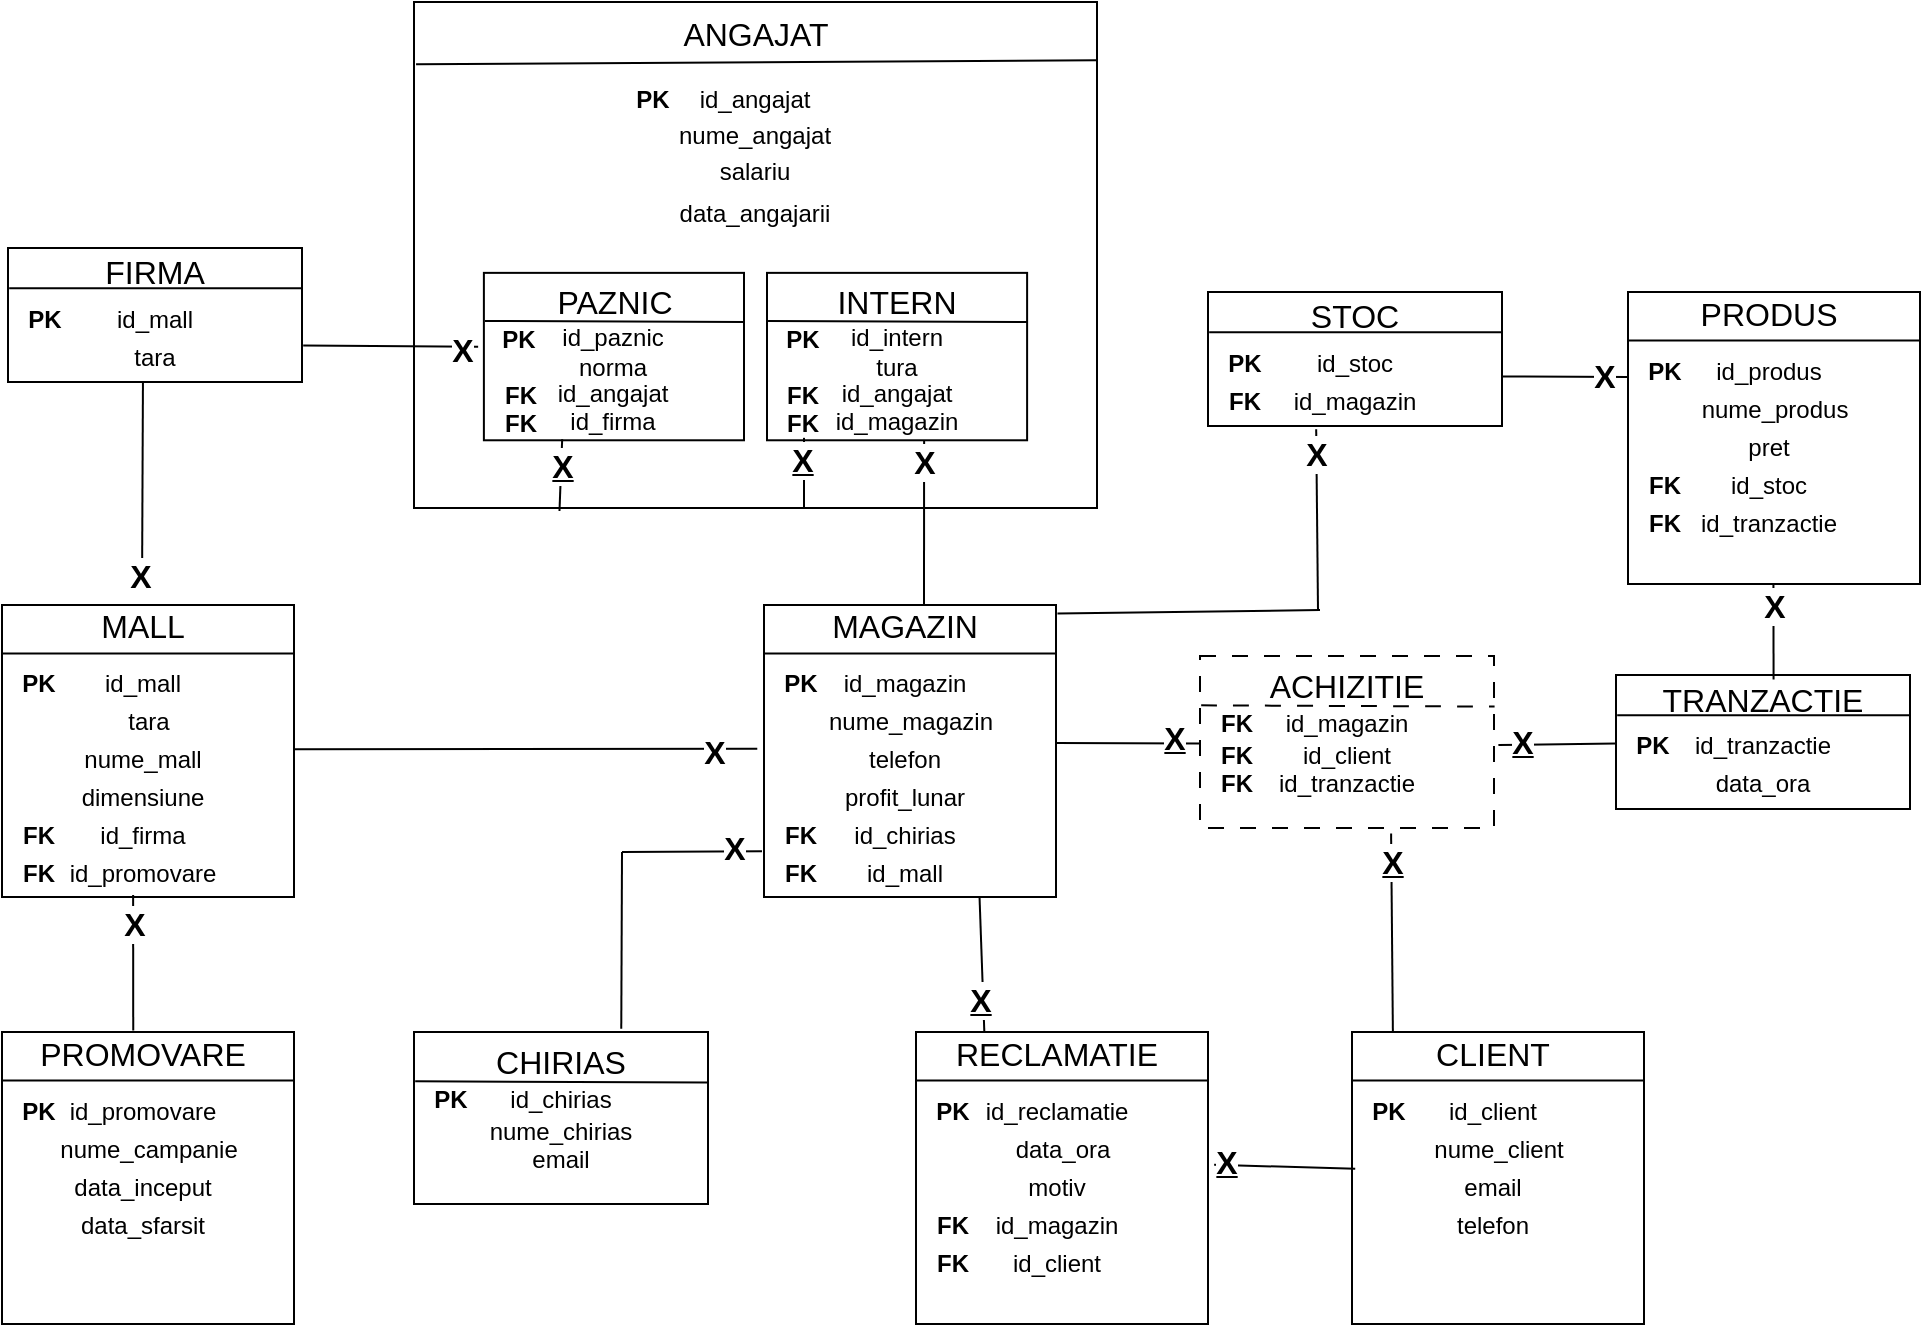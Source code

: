 <mxfile version="21.7.5" type="device">
  <diagram id="C5RBs43oDa-KdzZeNtuy" name="Page-1">
    <mxGraphModel dx="2442" dy="911" grid="0" gridSize="10" guides="1" tooltips="1" connect="0" arrows="0" fold="1" page="1" pageScale="1" pageWidth="827" pageHeight="1169" background="none" math="0" shadow="0">
      <root>
        <mxCell id="WIyWlLk6GJQsqaUBKTNV-0" />
        <mxCell id="WIyWlLk6GJQsqaUBKTNV-1" parent="WIyWlLk6GJQsqaUBKTNV-0" />
        <mxCell id="kCNPVURfCYWpfMIY_Az6-123" value="" style="group" vertex="1" connectable="0" parent="WIyWlLk6GJQsqaUBKTNV-1">
          <mxGeometry x="96" y="325.5" width="146" height="148" as="geometry" />
        </mxCell>
        <mxCell id="kCNPVURfCYWpfMIY_Az6-98" value="" style="whiteSpace=wrap;html=1;aspect=fixed;fontSize=16;container=0;" vertex="1" parent="kCNPVURfCYWpfMIY_Az6-123">
          <mxGeometry width="146" height="146" as="geometry" />
        </mxCell>
        <mxCell id="kCNPVURfCYWpfMIY_Az6-99" value="" style="endArrow=none;html=1;rounded=0;fontSize=12;startSize=8;endSize=8;curved=1;exitX=0.002;exitY=0.166;exitDx=0;exitDy=0;exitPerimeter=0;entryX=0.998;entryY=0.166;entryDx=0;entryDy=0;entryPerimeter=0;" edge="1" parent="kCNPVURfCYWpfMIY_Az6-123" source="kCNPVURfCYWpfMIY_Az6-98" target="kCNPVURfCYWpfMIY_Az6-98">
          <mxGeometry width="50" height="50" relative="1" as="geometry">
            <mxPoint x="74" y="127" as="sourcePoint" />
            <mxPoint x="147" y="24" as="targetPoint" />
          </mxGeometry>
        </mxCell>
        <mxCell id="kCNPVURfCYWpfMIY_Az6-102" value="MAGAZIN" style="text;strokeColor=none;fillColor=none;html=1;align=center;verticalAlign=middle;whiteSpace=wrap;rounded=0;fontSize=16;container=0;" vertex="1" parent="kCNPVURfCYWpfMIY_Az6-123">
          <mxGeometry x="50" y="3" width="41" height="15" as="geometry" />
        </mxCell>
        <mxCell id="kCNPVURfCYWpfMIY_Az6-111" value="&lt;font style=&quot;font-size: 12px;&quot;&gt;id_magazin&lt;/font&gt;" style="text;html=1;strokeColor=none;fillColor=none;align=center;verticalAlign=middle;whiteSpace=wrap;rounded=0;fontSize=16;" vertex="1" parent="kCNPVURfCYWpfMIY_Az6-123">
          <mxGeometry x="46" y="28" width="49" height="19" as="geometry" />
        </mxCell>
        <mxCell id="kCNPVURfCYWpfMIY_Az6-113" value="&lt;span style=&quot;font-size: 12px;&quot;&gt;nume_magazin&lt;/span&gt;" style="text;html=1;strokeColor=none;fillColor=none;align=center;verticalAlign=middle;whiteSpace=wrap;rounded=0;fontSize=16;" vertex="1" parent="kCNPVURfCYWpfMIY_Az6-123">
          <mxGeometry x="48.5" y="47" width="49" height="19" as="geometry" />
        </mxCell>
        <mxCell id="kCNPVURfCYWpfMIY_Az6-114" value="&lt;font style=&quot;font-size: 12px;&quot;&gt;telefon&lt;/font&gt;" style="text;html=1;strokeColor=none;fillColor=none;align=center;verticalAlign=middle;whiteSpace=wrap;rounded=0;fontSize=16;" vertex="1" parent="kCNPVURfCYWpfMIY_Az6-123">
          <mxGeometry x="46" y="66" width="49" height="19" as="geometry" />
        </mxCell>
        <mxCell id="kCNPVURfCYWpfMIY_Az6-115" value="&lt;font style=&quot;font-size: 12px;&quot;&gt;profit_lunar&lt;/font&gt;" style="text;html=1;strokeColor=none;fillColor=none;align=center;verticalAlign=middle;whiteSpace=wrap;rounded=0;fontSize=16;" vertex="1" parent="kCNPVURfCYWpfMIY_Az6-123">
          <mxGeometry x="46" y="85" width="49" height="19" as="geometry" />
        </mxCell>
        <mxCell id="kCNPVURfCYWpfMIY_Az6-116" value="&lt;font style=&quot;font-size: 12px;&quot;&gt;id_chirias&lt;/font&gt;" style="text;html=1;strokeColor=none;fillColor=none;align=center;verticalAlign=middle;whiteSpace=wrap;rounded=0;fontSize=16;" vertex="1" parent="kCNPVURfCYWpfMIY_Az6-123">
          <mxGeometry x="46" y="104" width="49" height="19" as="geometry" />
        </mxCell>
        <mxCell id="kCNPVURfCYWpfMIY_Az6-117" value="&lt;span style=&quot;font-size: 12px;&quot;&gt;id_mall&lt;/span&gt;" style="text;html=1;strokeColor=none;fillColor=none;align=center;verticalAlign=middle;whiteSpace=wrap;rounded=0;fontSize=16;" vertex="1" parent="kCNPVURfCYWpfMIY_Az6-123">
          <mxGeometry x="46" y="123" width="49" height="19" as="geometry" />
        </mxCell>
        <mxCell id="kCNPVURfCYWpfMIY_Az6-118" value="&lt;font style=&quot;font-size: 12px;&quot;&gt;&lt;b&gt;PK&lt;/b&gt;&lt;/font&gt;" style="text;html=1;align=center;verticalAlign=middle;resizable=0;points=[];autosize=1;strokeColor=none;fillColor=none;fontSize=16;" vertex="1" parent="kCNPVURfCYWpfMIY_Az6-123">
          <mxGeometry y="22" width="35" height="31" as="geometry" />
        </mxCell>
        <mxCell id="kCNPVURfCYWpfMIY_Az6-120" value="&lt;font style=&quot;font-size: 12px;&quot;&gt;&lt;b&gt;FK&lt;/b&gt;&lt;/font&gt;" style="text;html=1;align=center;verticalAlign=middle;resizable=0;points=[];autosize=1;strokeColor=none;fillColor=none;fontSize=16;" vertex="1" parent="kCNPVURfCYWpfMIY_Az6-123">
          <mxGeometry x="0.5" y="117" width="34" height="31" as="geometry" />
        </mxCell>
        <mxCell id="kCNPVURfCYWpfMIY_Az6-122" value="&lt;font style=&quot;font-size: 12px;&quot;&gt;&lt;b&gt;FK&lt;/b&gt;&lt;/font&gt;" style="text;html=1;align=center;verticalAlign=middle;resizable=0;points=[];autosize=1;strokeColor=none;fillColor=none;fontSize=16;" vertex="1" parent="kCNPVURfCYWpfMIY_Az6-123">
          <mxGeometry x="0.5" y="98" width="34" height="31" as="geometry" />
        </mxCell>
        <mxCell id="kCNPVURfCYWpfMIY_Az6-124" value="" style="group" vertex="1" connectable="0" parent="WIyWlLk6GJQsqaUBKTNV-1">
          <mxGeometry x="-285" y="325.5" width="146" height="148" as="geometry" />
        </mxCell>
        <mxCell id="kCNPVURfCYWpfMIY_Az6-125" value="" style="whiteSpace=wrap;html=1;aspect=fixed;fontSize=16;container=0;" vertex="1" parent="kCNPVURfCYWpfMIY_Az6-124">
          <mxGeometry width="146" height="146" as="geometry" />
        </mxCell>
        <mxCell id="kCNPVURfCYWpfMIY_Az6-126" value="" style="endArrow=none;html=1;rounded=0;fontSize=12;startSize=8;endSize=8;curved=1;exitX=0.002;exitY=0.166;exitDx=0;exitDy=0;exitPerimeter=0;entryX=0.998;entryY=0.166;entryDx=0;entryDy=0;entryPerimeter=0;" edge="1" parent="kCNPVURfCYWpfMIY_Az6-124" source="kCNPVURfCYWpfMIY_Az6-125" target="kCNPVURfCYWpfMIY_Az6-125">
          <mxGeometry width="50" height="50" relative="1" as="geometry">
            <mxPoint x="74" y="127" as="sourcePoint" />
            <mxPoint x="147" y="24" as="targetPoint" />
          </mxGeometry>
        </mxCell>
        <mxCell id="kCNPVURfCYWpfMIY_Az6-127" value="MALL" style="text;strokeColor=none;fillColor=none;html=1;align=center;verticalAlign=middle;whiteSpace=wrap;rounded=0;fontSize=16;container=0;" vertex="1" parent="kCNPVURfCYWpfMIY_Az6-124">
          <mxGeometry x="50" y="3" width="41" height="15" as="geometry" />
        </mxCell>
        <mxCell id="kCNPVURfCYWpfMIY_Az6-128" value="&lt;span style=&quot;font-size: 12px;&quot;&gt;id_mall&lt;/span&gt;" style="text;html=1;strokeColor=none;fillColor=none;align=center;verticalAlign=middle;whiteSpace=wrap;rounded=0;fontSize=16;" vertex="1" parent="kCNPVURfCYWpfMIY_Az6-124">
          <mxGeometry x="46" y="28" width="49" height="19" as="geometry" />
        </mxCell>
        <mxCell id="kCNPVURfCYWpfMIY_Az6-129" value="&lt;span style=&quot;font-size: 12px;&quot;&gt;tara&lt;/span&gt;" style="text;html=1;strokeColor=none;fillColor=none;align=center;verticalAlign=middle;whiteSpace=wrap;rounded=0;fontSize=16;" vertex="1" parent="kCNPVURfCYWpfMIY_Az6-124">
          <mxGeometry x="48.5" y="47" width="49" height="19" as="geometry" />
        </mxCell>
        <mxCell id="kCNPVURfCYWpfMIY_Az6-130" value="&lt;font style=&quot;font-size: 12px;&quot;&gt;nume_mall&lt;/font&gt;" style="text;html=1;strokeColor=none;fillColor=none;align=center;verticalAlign=middle;whiteSpace=wrap;rounded=0;fontSize=16;" vertex="1" parent="kCNPVURfCYWpfMIY_Az6-124">
          <mxGeometry x="46" y="66" width="49" height="19" as="geometry" />
        </mxCell>
        <mxCell id="kCNPVURfCYWpfMIY_Az6-131" value="&lt;font style=&quot;font-size: 12px;&quot;&gt;dimensiune&lt;/font&gt;" style="text;html=1;strokeColor=none;fillColor=none;align=center;verticalAlign=middle;whiteSpace=wrap;rounded=0;fontSize=16;" vertex="1" parent="kCNPVURfCYWpfMIY_Az6-124">
          <mxGeometry x="46" y="85" width="49" height="19" as="geometry" />
        </mxCell>
        <mxCell id="kCNPVURfCYWpfMIY_Az6-132" value="&lt;font style=&quot;font-size: 12px;&quot;&gt;id_firma&lt;/font&gt;" style="text;html=1;strokeColor=none;fillColor=none;align=center;verticalAlign=middle;whiteSpace=wrap;rounded=0;fontSize=16;" vertex="1" parent="kCNPVURfCYWpfMIY_Az6-124">
          <mxGeometry x="46" y="104" width="49" height="19" as="geometry" />
        </mxCell>
        <mxCell id="kCNPVURfCYWpfMIY_Az6-133" value="&lt;span style=&quot;font-size: 12px;&quot;&gt;id_promovare&lt;/span&gt;" style="text;html=1;strokeColor=none;fillColor=none;align=center;verticalAlign=middle;whiteSpace=wrap;rounded=0;fontSize=16;" vertex="1" parent="kCNPVURfCYWpfMIY_Az6-124">
          <mxGeometry x="46" y="123" width="49" height="19" as="geometry" />
        </mxCell>
        <mxCell id="kCNPVURfCYWpfMIY_Az6-134" value="&lt;font style=&quot;font-size: 12px;&quot;&gt;&lt;b&gt;PK&lt;/b&gt;&lt;/font&gt;" style="text;html=1;align=center;verticalAlign=middle;resizable=0;points=[];autosize=1;strokeColor=none;fillColor=none;fontSize=16;" vertex="1" parent="kCNPVURfCYWpfMIY_Az6-124">
          <mxGeometry y="22" width="35" height="31" as="geometry" />
        </mxCell>
        <mxCell id="kCNPVURfCYWpfMIY_Az6-135" value="&lt;font style=&quot;font-size: 12px;&quot;&gt;&lt;b&gt;FK&lt;/b&gt;&lt;/font&gt;" style="text;html=1;align=center;verticalAlign=middle;resizable=0;points=[];autosize=1;strokeColor=none;fillColor=none;fontSize=16;" vertex="1" parent="kCNPVURfCYWpfMIY_Az6-124">
          <mxGeometry x="0.5" y="117" width="34" height="31" as="geometry" />
        </mxCell>
        <mxCell id="kCNPVURfCYWpfMIY_Az6-136" value="&lt;font style=&quot;font-size: 12px;&quot;&gt;&lt;b&gt;FK&lt;/b&gt;&lt;/font&gt;" style="text;html=1;align=center;verticalAlign=middle;resizable=0;points=[];autosize=1;strokeColor=none;fillColor=none;fontSize=16;" vertex="1" parent="kCNPVURfCYWpfMIY_Az6-124">
          <mxGeometry x="0.5" y="98" width="34" height="31" as="geometry" />
        </mxCell>
        <mxCell id="kCNPVURfCYWpfMIY_Az6-157" value="" style="group" vertex="1" connectable="0" parent="WIyWlLk6GJQsqaUBKTNV-1">
          <mxGeometry x="-282" y="147" width="147" height="67" as="geometry" />
        </mxCell>
        <mxCell id="kCNPVURfCYWpfMIY_Az6-150" value="" style="rounded=0;whiteSpace=wrap;html=1;fontSize=16;container=0;" vertex="1" parent="kCNPVURfCYWpfMIY_Az6-157">
          <mxGeometry width="147" height="67" as="geometry" />
        </mxCell>
        <mxCell id="kCNPVURfCYWpfMIY_Az6-151" value="FIRMA" style="text;strokeColor=none;fillColor=none;html=1;align=center;verticalAlign=middle;whiteSpace=wrap;rounded=0;fontSize=16;container=0;" vertex="1" parent="kCNPVURfCYWpfMIY_Az6-157">
          <mxGeometry x="52.86" y="8.357" width="41.281" height="7.646" as="geometry" />
        </mxCell>
        <mxCell id="kCNPVURfCYWpfMIY_Az6-141" value="&lt;span style=&quot;font-size: 12px;&quot;&gt;id_mall&lt;/span&gt;" style="text;html=1;strokeColor=none;fillColor=none;align=center;verticalAlign=middle;whiteSpace=wrap;rounded=0;fontSize=16;container=0;" vertex="1" parent="kCNPVURfCYWpfMIY_Az6-157">
          <mxGeometry x="49" y="24" width="49" height="19" as="geometry" />
        </mxCell>
        <mxCell id="kCNPVURfCYWpfMIY_Az6-142" value="&lt;span style=&quot;font-size: 12px;&quot;&gt;tara&lt;/span&gt;" style="text;html=1;strokeColor=none;fillColor=none;align=center;verticalAlign=middle;whiteSpace=wrap;rounded=0;fontSize=16;container=0;" vertex="1" parent="kCNPVURfCYWpfMIY_Az6-157">
          <mxGeometry x="49" y="43" width="49" height="19" as="geometry" />
        </mxCell>
        <mxCell id="kCNPVURfCYWpfMIY_Az6-147" value="&lt;font style=&quot;font-size: 12px;&quot;&gt;&lt;b&gt;PK&lt;/b&gt;&lt;/font&gt;" style="text;html=1;align=center;verticalAlign=middle;resizable=0;points=[];autosize=1;strokeColor=none;fillColor=none;fontSize=16;container=0;" vertex="1" parent="kCNPVURfCYWpfMIY_Az6-157">
          <mxGeometry y="18" width="35" height="31" as="geometry" />
        </mxCell>
        <mxCell id="kCNPVURfCYWpfMIY_Az6-156" value="" style="endArrow=none;html=1;rounded=0;fontSize=12;startSize=8;endSize=8;curved=1;exitX=0.004;exitY=0.301;exitDx=0;exitDy=0;exitPerimeter=0;entryX=0.999;entryY=0.301;entryDx=0;entryDy=0;entryPerimeter=0;" edge="1" parent="kCNPVURfCYWpfMIY_Az6-157" source="kCNPVURfCYWpfMIY_Az6-150" target="kCNPVURfCYWpfMIY_Az6-150">
          <mxGeometry width="50" height="50" relative="1" as="geometry">
            <mxPoint x="117" y="-7" as="sourcePoint" />
            <mxPoint x="167" y="-57" as="targetPoint" />
          </mxGeometry>
        </mxCell>
        <mxCell id="kCNPVURfCYWpfMIY_Az6-158" value="" style="group" vertex="1" connectable="0" parent="WIyWlLk6GJQsqaUBKTNV-1">
          <mxGeometry x="-285" y="539" width="146" height="148" as="geometry" />
        </mxCell>
        <mxCell id="kCNPVURfCYWpfMIY_Az6-159" value="" style="whiteSpace=wrap;html=1;aspect=fixed;fontSize=16;container=0;" vertex="1" parent="kCNPVURfCYWpfMIY_Az6-158">
          <mxGeometry width="146" height="146" as="geometry" />
        </mxCell>
        <mxCell id="kCNPVURfCYWpfMIY_Az6-160" value="" style="endArrow=none;html=1;rounded=0;fontSize=12;startSize=8;endSize=8;curved=1;exitX=0.002;exitY=0.166;exitDx=0;exitDy=0;exitPerimeter=0;entryX=0.998;entryY=0.166;entryDx=0;entryDy=0;entryPerimeter=0;" edge="1" parent="kCNPVURfCYWpfMIY_Az6-158" source="kCNPVURfCYWpfMIY_Az6-159" target="kCNPVURfCYWpfMIY_Az6-159">
          <mxGeometry width="50" height="50" relative="1" as="geometry">
            <mxPoint x="74" y="127" as="sourcePoint" />
            <mxPoint x="147" y="24" as="targetPoint" />
          </mxGeometry>
        </mxCell>
        <mxCell id="kCNPVURfCYWpfMIY_Az6-161" value="PROMOVARE" style="text;strokeColor=none;fillColor=none;html=1;align=center;verticalAlign=middle;whiteSpace=wrap;rounded=0;fontSize=16;container=0;" vertex="1" parent="kCNPVURfCYWpfMIY_Az6-158">
          <mxGeometry x="50" y="3" width="41" height="15" as="geometry" />
        </mxCell>
        <mxCell id="kCNPVURfCYWpfMIY_Az6-162" value="&lt;span style=&quot;font-size: 12px;&quot;&gt;id_promovare&lt;/span&gt;" style="text;html=1;strokeColor=none;fillColor=none;align=center;verticalAlign=middle;whiteSpace=wrap;rounded=0;fontSize=16;" vertex="1" parent="kCNPVURfCYWpfMIY_Az6-158">
          <mxGeometry x="46" y="28" width="49" height="19" as="geometry" />
        </mxCell>
        <mxCell id="kCNPVURfCYWpfMIY_Az6-163" value="&lt;span style=&quot;font-size: 12px;&quot;&gt;nume_campanie&lt;/span&gt;" style="text;html=1;strokeColor=none;fillColor=none;align=center;verticalAlign=middle;whiteSpace=wrap;rounded=0;fontSize=16;" vertex="1" parent="kCNPVURfCYWpfMIY_Az6-158">
          <mxGeometry x="48.5" y="47" width="49" height="19" as="geometry" />
        </mxCell>
        <mxCell id="kCNPVURfCYWpfMIY_Az6-164" value="&lt;font style=&quot;font-size: 12px;&quot;&gt;data_inceput&lt;/font&gt;" style="text;html=1;strokeColor=none;fillColor=none;align=center;verticalAlign=middle;whiteSpace=wrap;rounded=0;fontSize=16;" vertex="1" parent="kCNPVURfCYWpfMIY_Az6-158">
          <mxGeometry x="46" y="66" width="49" height="19" as="geometry" />
        </mxCell>
        <mxCell id="kCNPVURfCYWpfMIY_Az6-165" value="&lt;font style=&quot;font-size: 12px;&quot;&gt;data_sfarsit&lt;/font&gt;" style="text;html=1;strokeColor=none;fillColor=none;align=center;verticalAlign=middle;whiteSpace=wrap;rounded=0;fontSize=16;" vertex="1" parent="kCNPVURfCYWpfMIY_Az6-158">
          <mxGeometry x="46" y="85" width="49" height="19" as="geometry" />
        </mxCell>
        <mxCell id="kCNPVURfCYWpfMIY_Az6-168" value="&lt;font style=&quot;font-size: 12px;&quot;&gt;&lt;b&gt;PK&lt;/b&gt;&lt;/font&gt;" style="text;html=1;align=center;verticalAlign=middle;resizable=0;points=[];autosize=1;strokeColor=none;fillColor=none;fontSize=16;" vertex="1" parent="kCNPVURfCYWpfMIY_Az6-158">
          <mxGeometry y="22" width="35" height="31" as="geometry" />
        </mxCell>
        <mxCell id="kCNPVURfCYWpfMIY_Az6-171" value="" style="group" vertex="1" connectable="0" parent="WIyWlLk6GJQsqaUBKTNV-1">
          <mxGeometry x="-79" y="539" width="147" height="86" as="geometry" />
        </mxCell>
        <mxCell id="kCNPVURfCYWpfMIY_Az6-172" value="" style="rounded=0;whiteSpace=wrap;html=1;fontSize=16;container=0;" vertex="1" parent="kCNPVURfCYWpfMIY_Az6-171">
          <mxGeometry width="147" height="86" as="geometry" />
        </mxCell>
        <mxCell id="kCNPVURfCYWpfMIY_Az6-173" value="CHIRIAS" style="text;strokeColor=none;fillColor=none;html=1;align=center;verticalAlign=middle;whiteSpace=wrap;rounded=0;fontSize=16;container=0;" vertex="1" parent="kCNPVURfCYWpfMIY_Az6-171">
          <mxGeometry x="52.86" y="12.075" width="41.28" height="6.035" as="geometry" />
        </mxCell>
        <mxCell id="kCNPVURfCYWpfMIY_Az6-174" value="&lt;span style=&quot;font-size: 12px;&quot;&gt;id_chirias&lt;/span&gt;" style="text;html=1;strokeColor=none;fillColor=none;align=center;verticalAlign=middle;whiteSpace=wrap;rounded=0;fontSize=16;container=0;" vertex="1" parent="kCNPVURfCYWpfMIY_Az6-171">
          <mxGeometry x="49" y="24.995" width="49" height="14.333" as="geometry" />
        </mxCell>
        <mxCell id="kCNPVURfCYWpfMIY_Az6-175" value="&lt;span style=&quot;font-size: 12px;&quot;&gt;nume_chirias&lt;/span&gt;" style="text;html=1;strokeColor=none;fillColor=none;align=center;verticalAlign=middle;whiteSpace=wrap;rounded=0;fontSize=16;container=0;" vertex="1" parent="kCNPVURfCYWpfMIY_Az6-171">
          <mxGeometry x="49" y="40.999" width="49" height="14.333" as="geometry" />
        </mxCell>
        <mxCell id="kCNPVURfCYWpfMIY_Az6-176" value="&lt;font style=&quot;font-size: 12px;&quot;&gt;&lt;b&gt;PK&lt;/b&gt;&lt;/font&gt;" style="text;html=1;align=center;verticalAlign=middle;resizable=0;points=[];autosize=1;strokeColor=none;fillColor=none;fontSize=16;container=0;" vertex="1" parent="kCNPVURfCYWpfMIY_Az6-171">
          <mxGeometry y="16.659" width="35" height="31" as="geometry" />
        </mxCell>
        <mxCell id="kCNPVURfCYWpfMIY_Az6-178" value="&lt;span style=&quot;font-size: 12px;&quot;&gt;email&lt;/span&gt;" style="text;html=1;strokeColor=none;fillColor=none;align=center;verticalAlign=middle;whiteSpace=wrap;rounded=0;fontSize=16;container=0;" vertex="1" parent="kCNPVURfCYWpfMIY_Az6-171">
          <mxGeometry x="49" y="55.332" width="49" height="14.333" as="geometry" />
        </mxCell>
        <mxCell id="kCNPVURfCYWpfMIY_Az6-180" value="" style="endArrow=none;html=1;rounded=0;fontSize=12;startSize=8;endSize=8;curved=1;exitX=0.004;exitY=0.287;exitDx=0;exitDy=0;exitPerimeter=0;entryX=1.002;entryY=0.294;entryDx=0;entryDy=0;entryPerimeter=0;" edge="1" parent="kCNPVURfCYWpfMIY_Az6-171" source="kCNPVURfCYWpfMIY_Az6-172" target="kCNPVURfCYWpfMIY_Az6-172">
          <mxGeometry width="50" height="50" relative="1" as="geometry">
            <mxPoint x="99" y="49" as="sourcePoint" />
            <mxPoint x="149" y="-1" as="targetPoint" />
          </mxGeometry>
        </mxCell>
        <mxCell id="kCNPVURfCYWpfMIY_Az6-181" value="" style="group" vertex="1" connectable="0" parent="WIyWlLk6GJQsqaUBKTNV-1">
          <mxGeometry x="318" y="169" width="147" height="68" as="geometry" />
        </mxCell>
        <mxCell id="kCNPVURfCYWpfMIY_Az6-182" value="" style="rounded=0;whiteSpace=wrap;html=1;fontSize=16;container=0;" vertex="1" parent="kCNPVURfCYWpfMIY_Az6-181">
          <mxGeometry width="147" height="67" as="geometry" />
        </mxCell>
        <mxCell id="kCNPVURfCYWpfMIY_Az6-183" value="STOC" style="text;strokeColor=none;fillColor=none;html=1;align=center;verticalAlign=middle;whiteSpace=wrap;rounded=0;fontSize=16;container=0;" vertex="1" parent="kCNPVURfCYWpfMIY_Az6-181">
          <mxGeometry x="52.86" y="8.357" width="41.281" height="7.646" as="geometry" />
        </mxCell>
        <mxCell id="kCNPVURfCYWpfMIY_Az6-184" value="&lt;span style=&quot;font-size: 12px;&quot;&gt;id_stoc&lt;/span&gt;" style="text;html=1;strokeColor=none;fillColor=none;align=center;verticalAlign=middle;whiteSpace=wrap;rounded=0;fontSize=16;container=0;" vertex="1" parent="kCNPVURfCYWpfMIY_Az6-181">
          <mxGeometry x="49" y="24" width="49" height="19" as="geometry" />
        </mxCell>
        <mxCell id="kCNPVURfCYWpfMIY_Az6-185" value="&lt;span style=&quot;font-size: 12px;&quot;&gt;id_magazin&lt;/span&gt;" style="text;html=1;strokeColor=none;fillColor=none;align=center;verticalAlign=middle;whiteSpace=wrap;rounded=0;fontSize=16;container=0;" vertex="1" parent="kCNPVURfCYWpfMIY_Az6-181">
          <mxGeometry x="49" y="43" width="49" height="19" as="geometry" />
        </mxCell>
        <mxCell id="kCNPVURfCYWpfMIY_Az6-186" value="&lt;font style=&quot;font-size: 12px;&quot;&gt;&lt;b&gt;PK&lt;/b&gt;&lt;/font&gt;" style="text;html=1;align=center;verticalAlign=middle;resizable=0;points=[];autosize=1;strokeColor=none;fillColor=none;fontSize=16;container=0;" vertex="1" parent="kCNPVURfCYWpfMIY_Az6-181">
          <mxGeometry y="18" width="35" height="31" as="geometry" />
        </mxCell>
        <mxCell id="kCNPVURfCYWpfMIY_Az6-187" value="" style="endArrow=none;html=1;rounded=0;fontSize=12;startSize=8;endSize=8;curved=1;exitX=0.004;exitY=0.301;exitDx=0;exitDy=0;exitPerimeter=0;entryX=0.999;entryY=0.301;entryDx=0;entryDy=0;entryPerimeter=0;" edge="1" parent="kCNPVURfCYWpfMIY_Az6-181" source="kCNPVURfCYWpfMIY_Az6-182" target="kCNPVURfCYWpfMIY_Az6-182">
          <mxGeometry width="50" height="50" relative="1" as="geometry">
            <mxPoint x="117" y="-7" as="sourcePoint" />
            <mxPoint x="167" y="-57" as="targetPoint" />
          </mxGeometry>
        </mxCell>
        <mxCell id="kCNPVURfCYWpfMIY_Az6-188" value="&lt;font style=&quot;font-size: 12px;&quot;&gt;&lt;b&gt;FK&lt;/b&gt;&lt;/font&gt;" style="text;html=1;align=center;verticalAlign=middle;resizable=0;points=[];autosize=1;strokeColor=none;fillColor=none;fontSize=16;" vertex="1" parent="kCNPVURfCYWpfMIY_Az6-181">
          <mxGeometry x="0.5" y="37" width="34" height="31" as="geometry" />
        </mxCell>
        <mxCell id="kCNPVURfCYWpfMIY_Az6-189" value="" style="group" vertex="1" connectable="0" parent="WIyWlLk6GJQsqaUBKTNV-1">
          <mxGeometry x="522" y="360.5" width="147" height="67" as="geometry" />
        </mxCell>
        <mxCell id="kCNPVURfCYWpfMIY_Az6-190" value="" style="rounded=0;whiteSpace=wrap;html=1;fontSize=16;container=0;" vertex="1" parent="kCNPVURfCYWpfMIY_Az6-189">
          <mxGeometry width="147" height="67" as="geometry" />
        </mxCell>
        <mxCell id="kCNPVURfCYWpfMIY_Az6-191" value="TRANZACTIE" style="text;strokeColor=none;fillColor=none;html=1;align=center;verticalAlign=middle;whiteSpace=wrap;rounded=0;fontSize=16;container=0;" vertex="1" parent="kCNPVURfCYWpfMIY_Az6-189">
          <mxGeometry x="52.86" y="8.357" width="41.281" height="7.646" as="geometry" />
        </mxCell>
        <mxCell id="kCNPVURfCYWpfMIY_Az6-192" value="&lt;span style=&quot;font-size: 12px;&quot;&gt;id_tranzactie&lt;/span&gt;" style="text;html=1;strokeColor=none;fillColor=none;align=center;verticalAlign=middle;whiteSpace=wrap;rounded=0;fontSize=16;container=0;" vertex="1" parent="kCNPVURfCYWpfMIY_Az6-189">
          <mxGeometry x="49" y="24" width="49" height="19" as="geometry" />
        </mxCell>
        <mxCell id="kCNPVURfCYWpfMIY_Az6-193" value="&lt;span style=&quot;font-size: 12px;&quot;&gt;data_ora&lt;/span&gt;" style="text;html=1;strokeColor=none;fillColor=none;align=center;verticalAlign=middle;whiteSpace=wrap;rounded=0;fontSize=16;container=0;" vertex="1" parent="kCNPVURfCYWpfMIY_Az6-189">
          <mxGeometry x="49" y="43" width="49" height="19" as="geometry" />
        </mxCell>
        <mxCell id="kCNPVURfCYWpfMIY_Az6-194" value="&lt;font style=&quot;font-size: 12px;&quot;&gt;&lt;b&gt;PK&lt;/b&gt;&lt;/font&gt;" style="text;html=1;align=center;verticalAlign=middle;resizable=0;points=[];autosize=1;strokeColor=none;fillColor=none;fontSize=16;container=0;" vertex="1" parent="kCNPVURfCYWpfMIY_Az6-189">
          <mxGeometry y="18" width="35" height="31" as="geometry" />
        </mxCell>
        <mxCell id="kCNPVURfCYWpfMIY_Az6-195" value="" style="endArrow=none;html=1;rounded=0;fontSize=12;startSize=8;endSize=8;curved=1;exitX=0.004;exitY=0.301;exitDx=0;exitDy=0;exitPerimeter=0;entryX=0.999;entryY=0.301;entryDx=0;entryDy=0;entryPerimeter=0;" edge="1" parent="kCNPVURfCYWpfMIY_Az6-189" source="kCNPVURfCYWpfMIY_Az6-190" target="kCNPVURfCYWpfMIY_Az6-190">
          <mxGeometry width="50" height="50" relative="1" as="geometry">
            <mxPoint x="117" y="-7" as="sourcePoint" />
            <mxPoint x="167" y="-57" as="targetPoint" />
          </mxGeometry>
        </mxCell>
        <mxCell id="kCNPVURfCYWpfMIY_Az6-196" value="" style="group" vertex="1" connectable="0" parent="WIyWlLk6GJQsqaUBKTNV-1">
          <mxGeometry x="528" y="169" width="146" height="155.003" as="geometry" />
        </mxCell>
        <mxCell id="kCNPVURfCYWpfMIY_Az6-197" value="" style="whiteSpace=wrap;html=1;aspect=fixed;fontSize=16;container=0;" vertex="1" parent="kCNPVURfCYWpfMIY_Az6-196">
          <mxGeometry width="146" height="146" as="geometry" />
        </mxCell>
        <mxCell id="kCNPVURfCYWpfMIY_Az6-198" value="" style="endArrow=none;html=1;rounded=0;fontSize=12;startSize=8;endSize=8;curved=1;exitX=0.002;exitY=0.166;exitDx=0;exitDy=0;exitPerimeter=0;entryX=0.998;entryY=0.166;entryDx=0;entryDy=0;entryPerimeter=0;" edge="1" parent="kCNPVURfCYWpfMIY_Az6-196" source="kCNPVURfCYWpfMIY_Az6-197" target="kCNPVURfCYWpfMIY_Az6-197">
          <mxGeometry width="50" height="50" relative="1" as="geometry">
            <mxPoint x="74" y="127" as="sourcePoint" />
            <mxPoint x="147" y="24" as="targetPoint" />
          </mxGeometry>
        </mxCell>
        <mxCell id="kCNPVURfCYWpfMIY_Az6-199" value="PRODUS" style="text;strokeColor=none;fillColor=none;html=1;align=center;verticalAlign=middle;whiteSpace=wrap;rounded=0;fontSize=16;container=0;" vertex="1" parent="kCNPVURfCYWpfMIY_Az6-196">
          <mxGeometry x="50" y="3" width="41" height="15" as="geometry" />
        </mxCell>
        <mxCell id="kCNPVURfCYWpfMIY_Az6-200" value="&lt;span style=&quot;font-size: 12px;&quot;&gt;id_produs&lt;/span&gt;" style="text;html=1;strokeColor=none;fillColor=none;align=center;verticalAlign=middle;whiteSpace=wrap;rounded=0;fontSize=16;" vertex="1" parent="kCNPVURfCYWpfMIY_Az6-196">
          <mxGeometry x="46" y="28" width="49" height="19" as="geometry" />
        </mxCell>
        <mxCell id="kCNPVURfCYWpfMIY_Az6-201" value="&lt;span style=&quot;font-size: 12px;&quot;&gt;nume_produs&lt;/span&gt;" style="text;html=1;strokeColor=none;fillColor=none;align=center;verticalAlign=middle;whiteSpace=wrap;rounded=0;fontSize=16;" vertex="1" parent="kCNPVURfCYWpfMIY_Az6-196">
          <mxGeometry x="48.5" y="47" width="49" height="19" as="geometry" />
        </mxCell>
        <mxCell id="kCNPVURfCYWpfMIY_Az6-202" value="&lt;font style=&quot;font-size: 12px;&quot;&gt;pret&lt;/font&gt;" style="text;html=1;strokeColor=none;fillColor=none;align=center;verticalAlign=middle;whiteSpace=wrap;rounded=0;fontSize=16;" vertex="1" parent="kCNPVURfCYWpfMIY_Az6-196">
          <mxGeometry x="46" y="66" width="49" height="19" as="geometry" />
        </mxCell>
        <mxCell id="kCNPVURfCYWpfMIY_Az6-204" value="&lt;font style=&quot;font-size: 12px;&quot;&gt;id_stoc&lt;/font&gt;" style="text;html=1;strokeColor=none;fillColor=none;align=center;verticalAlign=middle;whiteSpace=wrap;rounded=0;fontSize=16;" vertex="1" parent="kCNPVURfCYWpfMIY_Az6-196">
          <mxGeometry x="46" y="85" width="49" height="19" as="geometry" />
        </mxCell>
        <mxCell id="kCNPVURfCYWpfMIY_Az6-205" value="&lt;span style=&quot;font-size: 12px;&quot;&gt;id_tranzactie&lt;/span&gt;" style="text;html=1;strokeColor=none;fillColor=none;align=center;verticalAlign=middle;whiteSpace=wrap;rounded=0;fontSize=16;" vertex="1" parent="kCNPVURfCYWpfMIY_Az6-196">
          <mxGeometry x="46" y="104" width="49" height="19" as="geometry" />
        </mxCell>
        <mxCell id="kCNPVURfCYWpfMIY_Az6-206" value="&lt;font style=&quot;font-size: 12px;&quot;&gt;&lt;b&gt;PK&lt;/b&gt;&lt;/font&gt;" style="text;html=1;align=center;verticalAlign=middle;resizable=0;points=[];autosize=1;strokeColor=none;fillColor=none;fontSize=16;" vertex="1" parent="kCNPVURfCYWpfMIY_Az6-196">
          <mxGeometry y="22" width="35" height="31" as="geometry" />
        </mxCell>
        <mxCell id="kCNPVURfCYWpfMIY_Az6-207" value="&lt;font style=&quot;font-size: 12px;&quot;&gt;&lt;b&gt;FK&lt;/b&gt;&lt;/font&gt;" style="text;html=1;align=center;verticalAlign=middle;resizable=0;points=[];autosize=1;strokeColor=none;fillColor=none;fontSize=16;" vertex="1" parent="kCNPVURfCYWpfMIY_Az6-196">
          <mxGeometry x="1" y="98" width="34" height="31" as="geometry" />
        </mxCell>
        <mxCell id="kCNPVURfCYWpfMIY_Az6-208" value="&lt;font style=&quot;font-size: 12px;&quot;&gt;&lt;b&gt;FK&lt;/b&gt;&lt;/font&gt;" style="text;html=1;align=center;verticalAlign=middle;resizable=0;points=[];autosize=1;strokeColor=none;fillColor=none;fontSize=16;" vertex="1" parent="kCNPVURfCYWpfMIY_Az6-196">
          <mxGeometry x="0.5" y="79" width="34" height="31" as="geometry" />
        </mxCell>
        <mxCell id="kCNPVURfCYWpfMIY_Az6-209" value="" style="group" vertex="1" connectable="0" parent="WIyWlLk6GJQsqaUBKTNV-1">
          <mxGeometry x="390" y="539" width="146" height="148" as="geometry" />
        </mxCell>
        <mxCell id="kCNPVURfCYWpfMIY_Az6-210" value="" style="whiteSpace=wrap;html=1;aspect=fixed;fontSize=16;container=0;" vertex="1" parent="kCNPVURfCYWpfMIY_Az6-209">
          <mxGeometry width="146" height="146" as="geometry" />
        </mxCell>
        <mxCell id="kCNPVURfCYWpfMIY_Az6-211" value="" style="endArrow=none;html=1;rounded=0;fontSize=12;startSize=8;endSize=8;curved=1;exitX=0.002;exitY=0.166;exitDx=0;exitDy=0;exitPerimeter=0;entryX=0.998;entryY=0.166;entryDx=0;entryDy=0;entryPerimeter=0;" edge="1" parent="kCNPVURfCYWpfMIY_Az6-209" source="kCNPVURfCYWpfMIY_Az6-210" target="kCNPVURfCYWpfMIY_Az6-210">
          <mxGeometry width="50" height="50" relative="1" as="geometry">
            <mxPoint x="74" y="127" as="sourcePoint" />
            <mxPoint x="147" y="24" as="targetPoint" />
          </mxGeometry>
        </mxCell>
        <mxCell id="kCNPVURfCYWpfMIY_Az6-212" value="CLIENT" style="text;strokeColor=none;fillColor=none;html=1;align=center;verticalAlign=middle;whiteSpace=wrap;rounded=0;fontSize=16;container=0;" vertex="1" parent="kCNPVURfCYWpfMIY_Az6-209">
          <mxGeometry x="50" y="3" width="41" height="15" as="geometry" />
        </mxCell>
        <mxCell id="kCNPVURfCYWpfMIY_Az6-213" value="&lt;span style=&quot;font-size: 12px;&quot;&gt;id_client&lt;/span&gt;" style="text;html=1;strokeColor=none;fillColor=none;align=center;verticalAlign=middle;whiteSpace=wrap;rounded=0;fontSize=16;" vertex="1" parent="kCNPVURfCYWpfMIY_Az6-209">
          <mxGeometry x="46" y="28" width="49" height="19" as="geometry" />
        </mxCell>
        <mxCell id="kCNPVURfCYWpfMIY_Az6-214" value="&lt;span style=&quot;font-size: 12px;&quot;&gt;nume_client&lt;/span&gt;" style="text;html=1;strokeColor=none;fillColor=none;align=center;verticalAlign=middle;whiteSpace=wrap;rounded=0;fontSize=16;" vertex="1" parent="kCNPVURfCYWpfMIY_Az6-209">
          <mxGeometry x="48.5" y="47" width="49" height="19" as="geometry" />
        </mxCell>
        <mxCell id="kCNPVURfCYWpfMIY_Az6-215" value="&lt;font style=&quot;font-size: 12px;&quot;&gt;email&lt;/font&gt;" style="text;html=1;strokeColor=none;fillColor=none;align=center;verticalAlign=middle;whiteSpace=wrap;rounded=0;fontSize=16;" vertex="1" parent="kCNPVURfCYWpfMIY_Az6-209">
          <mxGeometry x="46" y="66" width="49" height="19" as="geometry" />
        </mxCell>
        <mxCell id="kCNPVURfCYWpfMIY_Az6-216" value="&lt;font style=&quot;font-size: 12px;&quot;&gt;telefon&lt;/font&gt;" style="text;html=1;strokeColor=none;fillColor=none;align=center;verticalAlign=middle;whiteSpace=wrap;rounded=0;fontSize=16;" vertex="1" parent="kCNPVURfCYWpfMIY_Az6-209">
          <mxGeometry x="46" y="85" width="49" height="19" as="geometry" />
        </mxCell>
        <mxCell id="kCNPVURfCYWpfMIY_Az6-217" value="&lt;font style=&quot;font-size: 12px;&quot;&gt;&lt;b&gt;PK&lt;/b&gt;&lt;/font&gt;" style="text;html=1;align=center;verticalAlign=middle;resizable=0;points=[];autosize=1;strokeColor=none;fillColor=none;fontSize=16;" vertex="1" parent="kCNPVURfCYWpfMIY_Az6-209">
          <mxGeometry y="22" width="35" height="31" as="geometry" />
        </mxCell>
        <mxCell id="kCNPVURfCYWpfMIY_Az6-218" value="" style="group" vertex="1" connectable="0" parent="WIyWlLk6GJQsqaUBKTNV-1">
          <mxGeometry x="172" y="539" width="146" height="148" as="geometry" />
        </mxCell>
        <mxCell id="kCNPVURfCYWpfMIY_Az6-219" value="" style="whiteSpace=wrap;html=1;aspect=fixed;fontSize=16;container=0;" vertex="1" parent="kCNPVURfCYWpfMIY_Az6-218">
          <mxGeometry width="146" height="146" as="geometry" />
        </mxCell>
        <mxCell id="kCNPVURfCYWpfMIY_Az6-220" value="" style="endArrow=none;html=1;rounded=0;fontSize=12;startSize=8;endSize=8;curved=1;exitX=0.002;exitY=0.166;exitDx=0;exitDy=0;exitPerimeter=0;entryX=0.998;entryY=0.166;entryDx=0;entryDy=0;entryPerimeter=0;" edge="1" parent="kCNPVURfCYWpfMIY_Az6-218" source="kCNPVURfCYWpfMIY_Az6-219" target="kCNPVURfCYWpfMIY_Az6-219">
          <mxGeometry width="50" height="50" relative="1" as="geometry">
            <mxPoint x="74" y="127" as="sourcePoint" />
            <mxPoint x="147" y="24" as="targetPoint" />
          </mxGeometry>
        </mxCell>
        <mxCell id="kCNPVURfCYWpfMIY_Az6-221" value="RECLAMATIE" style="text;strokeColor=none;fillColor=none;html=1;align=center;verticalAlign=middle;whiteSpace=wrap;rounded=0;fontSize=16;container=0;" vertex="1" parent="kCNPVURfCYWpfMIY_Az6-218">
          <mxGeometry x="50" y="3" width="41" height="15" as="geometry" />
        </mxCell>
        <mxCell id="kCNPVURfCYWpfMIY_Az6-222" value="&lt;span style=&quot;font-size: 12px;&quot;&gt;id_reclamatie&lt;/span&gt;" style="text;html=1;strokeColor=none;fillColor=none;align=center;verticalAlign=middle;whiteSpace=wrap;rounded=0;fontSize=16;" vertex="1" parent="kCNPVURfCYWpfMIY_Az6-218">
          <mxGeometry x="46" y="28" width="49" height="19" as="geometry" />
        </mxCell>
        <mxCell id="kCNPVURfCYWpfMIY_Az6-223" value="&lt;span style=&quot;font-size: 12px;&quot;&gt;data_ora&lt;/span&gt;" style="text;html=1;strokeColor=none;fillColor=none;align=center;verticalAlign=middle;whiteSpace=wrap;rounded=0;fontSize=16;" vertex="1" parent="kCNPVURfCYWpfMIY_Az6-218">
          <mxGeometry x="48.5" y="47" width="49" height="19" as="geometry" />
        </mxCell>
        <mxCell id="kCNPVURfCYWpfMIY_Az6-224" value="&lt;font style=&quot;font-size: 12px;&quot;&gt;motiv&lt;/font&gt;" style="text;html=1;strokeColor=none;fillColor=none;align=center;verticalAlign=middle;whiteSpace=wrap;rounded=0;fontSize=16;" vertex="1" parent="kCNPVURfCYWpfMIY_Az6-218">
          <mxGeometry x="46" y="66" width="49" height="19" as="geometry" />
        </mxCell>
        <mxCell id="kCNPVURfCYWpfMIY_Az6-225" value="&lt;font style=&quot;font-size: 12px;&quot;&gt;id_magazin&lt;/font&gt;" style="text;html=1;strokeColor=none;fillColor=none;align=center;verticalAlign=middle;whiteSpace=wrap;rounded=0;fontSize=16;" vertex="1" parent="kCNPVURfCYWpfMIY_Az6-218">
          <mxGeometry x="46" y="85" width="49" height="19" as="geometry" />
        </mxCell>
        <mxCell id="kCNPVURfCYWpfMIY_Az6-226" value="&lt;span style=&quot;font-size: 12px;&quot;&gt;id_client&lt;/span&gt;" style="text;html=1;strokeColor=none;fillColor=none;align=center;verticalAlign=middle;whiteSpace=wrap;rounded=0;fontSize=16;" vertex="1" parent="kCNPVURfCYWpfMIY_Az6-218">
          <mxGeometry x="46" y="104" width="49" height="19" as="geometry" />
        </mxCell>
        <mxCell id="kCNPVURfCYWpfMIY_Az6-227" value="&lt;font style=&quot;font-size: 12px;&quot;&gt;&lt;b&gt;PK&lt;/b&gt;&lt;/font&gt;" style="text;html=1;align=center;verticalAlign=middle;resizable=0;points=[];autosize=1;strokeColor=none;fillColor=none;fontSize=16;" vertex="1" parent="kCNPVURfCYWpfMIY_Az6-218">
          <mxGeometry y="22" width="35" height="31" as="geometry" />
        </mxCell>
        <mxCell id="kCNPVURfCYWpfMIY_Az6-228" value="&lt;font style=&quot;font-size: 12px;&quot;&gt;&lt;b&gt;FK&lt;/b&gt;&lt;/font&gt;" style="text;html=1;align=center;verticalAlign=middle;resizable=0;points=[];autosize=1;strokeColor=none;fillColor=none;fontSize=16;" vertex="1" parent="kCNPVURfCYWpfMIY_Az6-218">
          <mxGeometry x="1" y="98" width="34" height="31" as="geometry" />
        </mxCell>
        <mxCell id="kCNPVURfCYWpfMIY_Az6-229" value="&lt;font style=&quot;font-size: 12px;&quot;&gt;&lt;b&gt;FK&lt;/b&gt;&lt;/font&gt;" style="text;html=1;align=center;verticalAlign=middle;resizable=0;points=[];autosize=1;strokeColor=none;fillColor=none;fontSize=16;" vertex="1" parent="kCNPVURfCYWpfMIY_Az6-218">
          <mxGeometry x="0.5" y="79" width="34" height="31" as="geometry" />
        </mxCell>
        <mxCell id="kCNPVURfCYWpfMIY_Az6-230" value="" style="group;dashed=1;strokeColor=default;dashPattern=8 8;" vertex="1" connectable="0" parent="WIyWlLk6GJQsqaUBKTNV-1">
          <mxGeometry x="314" y="351" width="147" height="86" as="geometry" />
        </mxCell>
        <mxCell id="kCNPVURfCYWpfMIY_Az6-231" value="" style="rounded=0;whiteSpace=wrap;html=1;fontSize=16;container=0;dashed=1;dashPattern=8 8;" vertex="1" parent="kCNPVURfCYWpfMIY_Az6-230">
          <mxGeometry width="147" height="86" as="geometry" />
        </mxCell>
        <mxCell id="kCNPVURfCYWpfMIY_Az6-232" value="ACHIZITIE" style="text;strokeColor=none;fillColor=none;html=1;align=center;verticalAlign=middle;whiteSpace=wrap;rounded=0;fontSize=16;container=0;dashed=1;dashPattern=8 8;" vertex="1" parent="kCNPVURfCYWpfMIY_Az6-230">
          <mxGeometry x="52.86" y="12.075" width="41.28" height="6.035" as="geometry" />
        </mxCell>
        <mxCell id="kCNPVURfCYWpfMIY_Az6-233" value="&lt;span style=&quot;font-size: 12px;&quot;&gt;id_magazin&lt;/span&gt;" style="text;html=1;strokeColor=none;fillColor=none;align=center;verticalAlign=middle;whiteSpace=wrap;rounded=0;fontSize=16;container=0;dashed=1;dashPattern=8 8;" vertex="1" parent="kCNPVURfCYWpfMIY_Az6-230">
          <mxGeometry x="49" y="24.995" width="49" height="14.333" as="geometry" />
        </mxCell>
        <mxCell id="kCNPVURfCYWpfMIY_Az6-234" value="&lt;span style=&quot;font-size: 12px;&quot;&gt;id_client&lt;/span&gt;" style="text;html=1;strokeColor=none;fillColor=none;align=center;verticalAlign=middle;whiteSpace=wrap;rounded=0;fontSize=16;container=0;dashed=1;dashPattern=8 8;" vertex="1" parent="kCNPVURfCYWpfMIY_Az6-230">
          <mxGeometry x="49" y="40.999" width="49" height="14.333" as="geometry" />
        </mxCell>
        <mxCell id="kCNPVURfCYWpfMIY_Az6-235" value="&lt;font style=&quot;font-size: 12px;&quot;&gt;&lt;b&gt;FK&lt;/b&gt;&lt;/font&gt;" style="text;html=1;align=center;verticalAlign=middle;resizable=0;points=[];autosize=1;strokeColor=none;fillColor=none;fontSize=16;container=0;dashed=1;dashPattern=8 8;" vertex="1" parent="kCNPVURfCYWpfMIY_Az6-230">
          <mxGeometry x="1" y="16.659" width="34" height="31" as="geometry" />
        </mxCell>
        <mxCell id="kCNPVURfCYWpfMIY_Az6-236" value="&lt;span style=&quot;font-size: 12px;&quot;&gt;id_tranzactie&lt;/span&gt;" style="text;html=1;strokeColor=none;fillColor=none;align=center;verticalAlign=middle;whiteSpace=wrap;rounded=0;fontSize=16;container=0;dashed=1;dashPattern=8 8;" vertex="1" parent="kCNPVURfCYWpfMIY_Az6-230">
          <mxGeometry x="49" y="55.332" width="49" height="14.333" as="geometry" />
        </mxCell>
        <mxCell id="kCNPVURfCYWpfMIY_Az6-237" value="" style="endArrow=none;html=1;rounded=0;fontSize=12;startSize=8;endSize=8;curved=1;exitX=0.004;exitY=0.287;exitDx=0;exitDy=0;exitPerimeter=0;entryX=1.002;entryY=0.294;entryDx=0;entryDy=0;entryPerimeter=0;dashed=1;dashPattern=8 8;" edge="1" parent="kCNPVURfCYWpfMIY_Az6-230" source="kCNPVURfCYWpfMIY_Az6-231" target="kCNPVURfCYWpfMIY_Az6-231">
          <mxGeometry width="50" height="50" relative="1" as="geometry">
            <mxPoint x="99" y="49" as="sourcePoint" />
            <mxPoint x="149" y="-1" as="targetPoint" />
          </mxGeometry>
        </mxCell>
        <mxCell id="kCNPVURfCYWpfMIY_Az6-239" value="&lt;font style=&quot;font-size: 12px;&quot;&gt;&lt;b&gt;FK&lt;/b&gt;&lt;/font&gt;" style="text;html=1;align=center;verticalAlign=middle;resizable=0;points=[];autosize=1;strokeColor=none;fillColor=none;fontSize=16;container=0;dashed=1;dashPattern=8 8;" vertex="1" parent="kCNPVURfCYWpfMIY_Az6-230">
          <mxGeometry x="1" y="32.669" width="34" height="31" as="geometry" />
        </mxCell>
        <mxCell id="kCNPVURfCYWpfMIY_Az6-240" value="&lt;font style=&quot;font-size: 12px;&quot;&gt;&lt;b&gt;FK&lt;/b&gt;&lt;/font&gt;" style="text;html=1;align=center;verticalAlign=middle;resizable=0;points=[];autosize=1;strokeColor=none;fillColor=none;fontSize=16;container=0;dashed=1;dashPattern=8 8;" vertex="1" parent="kCNPVURfCYWpfMIY_Az6-230">
          <mxGeometry x="1" y="46.999" width="34" height="31" as="geometry" />
        </mxCell>
        <mxCell id="kCNPVURfCYWpfMIY_Az6-283" value="" style="group" vertex="1" connectable="0" parent="WIyWlLk6GJQsqaUBKTNV-1">
          <mxGeometry x="-79" y="24" width="341.5" height="253" as="geometry" />
        </mxCell>
        <mxCell id="kCNPVURfCYWpfMIY_Az6-272" value="" style="rounded=0;whiteSpace=wrap;html=1;fontSize=16;" vertex="1" parent="kCNPVURfCYWpfMIY_Az6-283">
          <mxGeometry width="341.5" height="253" as="geometry" />
        </mxCell>
        <mxCell id="kCNPVURfCYWpfMIY_Az6-270" value="" style="group" vertex="1" connectable="0" parent="kCNPVURfCYWpfMIY_Az6-283">
          <mxGeometry x="34.946" y="135.435" width="271.608" height="86.837" as="geometry" />
        </mxCell>
        <mxCell id="kCNPVURfCYWpfMIY_Az6-248" value="" style="group" vertex="1" connectable="0" parent="kCNPVURfCYWpfMIY_Az6-270">
          <mxGeometry width="130.053" height="86.837" as="geometry" />
        </mxCell>
        <mxCell id="kCNPVURfCYWpfMIY_Az6-249" value="" style="rounded=0;whiteSpace=wrap;html=1;fontSize=16;container=0;" vertex="1" parent="kCNPVURfCYWpfMIY_Az6-248">
          <mxGeometry width="130.053" height="83.706" as="geometry" />
        </mxCell>
        <mxCell id="kCNPVURfCYWpfMIY_Az6-250" value="PAZNIC" style="text;strokeColor=none;fillColor=none;html=1;align=center;verticalAlign=middle;whiteSpace=wrap;rounded=0;fontSize=16;container=0;" vertex="1" parent="kCNPVURfCYWpfMIY_Az6-248">
          <mxGeometry x="46.766" y="11.357" width="36.521" height="5.676" as="geometry" />
        </mxCell>
        <mxCell id="kCNPVURfCYWpfMIY_Az6-251" value="&lt;span style=&quot;font-size: 12px;&quot;&gt;id_paznic&lt;/span&gt;" style="text;html=1;strokeColor=none;fillColor=none;align=center;verticalAlign=middle;whiteSpace=wrap;rounded=0;fontSize=16;container=0;" vertex="1" parent="kCNPVURfCYWpfMIY_Az6-248">
          <mxGeometry x="43.351" y="23.509" width="43.351" height="13.481" as="geometry" />
        </mxCell>
        <mxCell id="kCNPVURfCYWpfMIY_Az6-252" value="&lt;span style=&quot;font-size: 12px;&quot;&gt;norma&lt;/span&gt;" style="text;html=1;strokeColor=none;fillColor=none;align=center;verticalAlign=middle;whiteSpace=wrap;rounded=0;fontSize=16;container=0;" vertex="1" parent="kCNPVURfCYWpfMIY_Az6-248">
          <mxGeometry x="43.351" y="38.56" width="43.351" height="13.481" as="geometry" />
        </mxCell>
        <mxCell id="kCNPVURfCYWpfMIY_Az6-253" value="&lt;font style=&quot;font-size: 12px;&quot;&gt;&lt;b&gt;PK&lt;/b&gt;&lt;/font&gt;" style="text;html=1;align=center;verticalAlign=middle;resizable=0;points=[];autosize=1;strokeColor=none;fillColor=none;fontSize=16;container=0;" vertex="1" parent="kCNPVURfCYWpfMIY_Az6-248">
          <mxGeometry y="15.668" width="35" height="31" as="geometry" />
        </mxCell>
        <mxCell id="kCNPVURfCYWpfMIY_Az6-254" value="&lt;span style=&quot;font-size: 12px;&quot;&gt;id_angajat&lt;/span&gt;" style="text;html=1;strokeColor=none;fillColor=none;align=center;verticalAlign=middle;whiteSpace=wrap;rounded=0;fontSize=16;container=0;" vertex="1" parent="kCNPVURfCYWpfMIY_Az6-248">
          <mxGeometry x="43.351" y="52.041" width="43.351" height="13.481" as="geometry" />
        </mxCell>
        <mxCell id="kCNPVURfCYWpfMIY_Az6-255" value="" style="endArrow=none;html=1;rounded=0;fontSize=12;startSize=8;endSize=8;curved=1;exitX=0.004;exitY=0.287;exitDx=0;exitDy=0;exitPerimeter=0;entryX=1.002;entryY=0.294;entryDx=0;entryDy=0;entryPerimeter=0;" edge="1" parent="kCNPVURfCYWpfMIY_Az6-248" source="kCNPVURfCYWpfMIY_Az6-249" target="kCNPVURfCYWpfMIY_Az6-249">
          <mxGeometry width="50" height="50" relative="1" as="geometry">
            <mxPoint x="87.587" y="46.086" as="sourcePoint" />
            <mxPoint x="131.823" y="-0.941" as="targetPoint" />
          </mxGeometry>
        </mxCell>
        <mxCell id="kCNPVURfCYWpfMIY_Az6-256" value="&lt;span style=&quot;font-size: 12px;&quot;&gt;id_firma&lt;/span&gt;" style="text;html=1;strokeColor=none;fillColor=none;align=center;verticalAlign=middle;whiteSpace=wrap;rounded=0;fontSize=16;container=0;" vertex="1" parent="kCNPVURfCYWpfMIY_Az6-248">
          <mxGeometry x="43.351" y="65.518" width="43.351" height="13.481" as="geometry" />
        </mxCell>
        <mxCell id="kCNPVURfCYWpfMIY_Az6-257" value="&lt;span style=&quot;font-size: 12px;&quot;&gt;&lt;b&gt;FK&lt;br&gt;&lt;/b&gt;&lt;/span&gt;" style="text;html=1;align=center;verticalAlign=middle;resizable=0;points=[];autosize=1;strokeColor=none;fillColor=none;fontSize=16;container=0;" vertex="1" parent="kCNPVURfCYWpfMIY_Az6-248">
          <mxGeometry x="0.885" y="44.203" width="34" height="31" as="geometry" />
        </mxCell>
        <mxCell id="kCNPVURfCYWpfMIY_Az6-258" value="&lt;span style=&quot;font-size: 12px;&quot;&gt;&lt;b&gt;FK&lt;br&gt;&lt;/b&gt;&lt;/span&gt;" style="text;html=1;align=center;verticalAlign=middle;resizable=0;points=[];autosize=1;strokeColor=none;fillColor=none;fontSize=16;container=0;" vertex="1" parent="kCNPVURfCYWpfMIY_Az6-248">
          <mxGeometry x="0.885" y="57.681" width="34" height="31" as="geometry" />
        </mxCell>
        <mxCell id="kCNPVURfCYWpfMIY_Az6-259" value="" style="group" vertex="1" connectable="0" parent="kCNPVURfCYWpfMIY_Az6-270">
          <mxGeometry x="141.554" width="130.053" height="86.837" as="geometry" />
        </mxCell>
        <mxCell id="kCNPVURfCYWpfMIY_Az6-260" value="" style="rounded=0;whiteSpace=wrap;html=1;fontSize=16;container=0;" vertex="1" parent="kCNPVURfCYWpfMIY_Az6-259">
          <mxGeometry width="130.053" height="83.706" as="geometry" />
        </mxCell>
        <mxCell id="kCNPVURfCYWpfMIY_Az6-261" value="INTERN" style="text;strokeColor=none;fillColor=none;html=1;align=center;verticalAlign=middle;whiteSpace=wrap;rounded=0;fontSize=16;container=0;" vertex="1" parent="kCNPVURfCYWpfMIY_Az6-259">
          <mxGeometry x="46.766" y="11.357" width="36.521" height="5.676" as="geometry" />
        </mxCell>
        <mxCell id="kCNPVURfCYWpfMIY_Az6-262" value="&lt;span style=&quot;font-size: 12px;&quot;&gt;id_intern&lt;/span&gt;" style="text;html=1;strokeColor=none;fillColor=none;align=center;verticalAlign=middle;whiteSpace=wrap;rounded=0;fontSize=16;container=0;" vertex="1" parent="kCNPVURfCYWpfMIY_Az6-259">
          <mxGeometry x="43.351" y="23.509" width="43.351" height="13.481" as="geometry" />
        </mxCell>
        <mxCell id="kCNPVURfCYWpfMIY_Az6-263" value="&lt;span style=&quot;font-size: 12px;&quot;&gt;tura&lt;/span&gt;" style="text;html=1;strokeColor=none;fillColor=none;align=center;verticalAlign=middle;whiteSpace=wrap;rounded=0;fontSize=16;container=0;" vertex="1" parent="kCNPVURfCYWpfMIY_Az6-259">
          <mxGeometry x="43.351" y="38.56" width="43.351" height="13.481" as="geometry" />
        </mxCell>
        <mxCell id="kCNPVURfCYWpfMIY_Az6-264" value="&lt;font style=&quot;font-size: 12px;&quot;&gt;&lt;b&gt;PK&lt;/b&gt;&lt;/font&gt;" style="text;html=1;align=center;verticalAlign=middle;resizable=0;points=[];autosize=1;strokeColor=none;fillColor=none;fontSize=16;container=0;" vertex="1" parent="kCNPVURfCYWpfMIY_Az6-259">
          <mxGeometry y="15.668" width="35" height="31" as="geometry" />
        </mxCell>
        <mxCell id="kCNPVURfCYWpfMIY_Az6-265" value="&lt;span style=&quot;font-size: 12px;&quot;&gt;id_angajat&lt;/span&gt;" style="text;html=1;strokeColor=none;fillColor=none;align=center;verticalAlign=middle;whiteSpace=wrap;rounded=0;fontSize=16;container=0;" vertex="1" parent="kCNPVURfCYWpfMIY_Az6-259">
          <mxGeometry x="43.351" y="52.041" width="43.351" height="13.481" as="geometry" />
        </mxCell>
        <mxCell id="kCNPVURfCYWpfMIY_Az6-266" value="" style="endArrow=none;html=1;rounded=0;fontSize=12;startSize=8;endSize=8;curved=1;exitX=0.004;exitY=0.287;exitDx=0;exitDy=0;exitPerimeter=0;entryX=1.002;entryY=0.294;entryDx=0;entryDy=0;entryPerimeter=0;" edge="1" parent="kCNPVURfCYWpfMIY_Az6-259" source="kCNPVURfCYWpfMIY_Az6-260" target="kCNPVURfCYWpfMIY_Az6-260">
          <mxGeometry width="50" height="50" relative="1" as="geometry">
            <mxPoint x="87.587" y="46.086" as="sourcePoint" />
            <mxPoint x="131.823" y="-0.941" as="targetPoint" />
          </mxGeometry>
        </mxCell>
        <mxCell id="kCNPVURfCYWpfMIY_Az6-267" value="&lt;span style=&quot;font-size: 12px;&quot;&gt;id_magazin&lt;/span&gt;" style="text;html=1;strokeColor=none;fillColor=none;align=center;verticalAlign=middle;whiteSpace=wrap;rounded=0;fontSize=16;container=0;" vertex="1" parent="kCNPVURfCYWpfMIY_Az6-259">
          <mxGeometry x="43.351" y="65.518" width="43.351" height="13.481" as="geometry" />
        </mxCell>
        <mxCell id="kCNPVURfCYWpfMIY_Az6-268" value="&lt;span style=&quot;font-size: 12px;&quot;&gt;&lt;b&gt;FK&lt;br&gt;&lt;/b&gt;&lt;/span&gt;" style="text;html=1;align=center;verticalAlign=middle;resizable=0;points=[];autosize=1;strokeColor=none;fillColor=none;fontSize=16;container=0;" vertex="1" parent="kCNPVURfCYWpfMIY_Az6-259">
          <mxGeometry x="0.885" y="44.203" width="34" height="31" as="geometry" />
        </mxCell>
        <mxCell id="kCNPVURfCYWpfMIY_Az6-269" value="&lt;span style=&quot;font-size: 12px;&quot;&gt;&lt;b&gt;FK&lt;br&gt;&lt;/b&gt;&lt;/span&gt;" style="text;html=1;align=center;verticalAlign=middle;resizable=0;points=[];autosize=1;strokeColor=none;fillColor=none;fontSize=16;container=0;" vertex="1" parent="kCNPVURfCYWpfMIY_Az6-259">
          <mxGeometry x="0.885" y="57.681" width="34" height="31" as="geometry" />
        </mxCell>
        <mxCell id="kCNPVURfCYWpfMIY_Az6-273" value="" style="endArrow=none;html=1;rounded=0;fontSize=12;startSize=8;endSize=8;curved=1;exitX=0.003;exitY=0.123;exitDx=0;exitDy=0;exitPerimeter=0;entryX=0.999;entryY=0.115;entryDx=0;entryDy=0;entryPerimeter=0;" edge="1" parent="kCNPVURfCYWpfMIY_Az6-283" source="kCNPVURfCYWpfMIY_Az6-272" target="kCNPVURfCYWpfMIY_Az6-272">
          <mxGeometry width="50" height="50" relative="1" as="geometry">
            <mxPoint x="319.824" y="325.42" as="sourcePoint" />
            <mxPoint x="364.06" y="278.394" as="targetPoint" />
          </mxGeometry>
        </mxCell>
        <mxCell id="kCNPVURfCYWpfMIY_Az6-274" value="ANGAJAT" style="text;strokeColor=none;fillColor=none;html=1;align=center;verticalAlign=middle;whiteSpace=wrap;rounded=0;fontSize=16;container=0;" vertex="1" parent="kCNPVURfCYWpfMIY_Az6-283">
          <mxGeometry x="152.613" y="9.405" width="36.273" height="14.108" as="geometry" />
        </mxCell>
        <mxCell id="kCNPVURfCYWpfMIY_Az6-275" value="&lt;span style=&quot;font-size: 12px;&quot;&gt;id_angajat&lt;/span&gt;" style="text;html=1;strokeColor=none;fillColor=none;align=center;verticalAlign=middle;whiteSpace=wrap;rounded=0;fontSize=16;" vertex="1" parent="kCNPVURfCYWpfMIY_Az6-283">
          <mxGeometry x="149.074" y="38.561" width="43.351" height="17.87" as="geometry" />
        </mxCell>
        <mxCell id="kCNPVURfCYWpfMIY_Az6-277" value="&lt;span style=&quot;font-size: 12px;&quot;&gt;nume_angajat&lt;/span&gt;" style="text;html=1;strokeColor=none;fillColor=none;align=center;verticalAlign=middle;whiteSpace=wrap;rounded=0;fontSize=16;" vertex="1" parent="kCNPVURfCYWpfMIY_Az6-283">
          <mxGeometry x="149.074" y="56.431" width="43.351" height="17.87" as="geometry" />
        </mxCell>
        <mxCell id="kCNPVURfCYWpfMIY_Az6-278" value="&lt;span style=&quot;font-size: 12px;&quot;&gt;salariu&lt;/span&gt;" style="text;html=1;strokeColor=none;fillColor=none;align=center;verticalAlign=middle;whiteSpace=wrap;rounded=0;fontSize=16;" vertex="1" parent="kCNPVURfCYWpfMIY_Az6-283">
          <mxGeometry x="149.074" y="74.301" width="43.351" height="17.87" as="geometry" />
        </mxCell>
        <mxCell id="kCNPVURfCYWpfMIY_Az6-279" value="&lt;span style=&quot;font-size: 12px;&quot;&gt;data_angajarii&lt;/span&gt;" style="text;html=1;strokeColor=none;fillColor=none;align=center;verticalAlign=middle;whiteSpace=wrap;rounded=0;fontSize=16;" vertex="1" parent="kCNPVURfCYWpfMIY_Az6-283">
          <mxGeometry x="149.074" y="94.993" width="43.351" height="17.87" as="geometry" />
        </mxCell>
        <mxCell id="kCNPVURfCYWpfMIY_Az6-280" value="&lt;font style=&quot;font-size: 12px;&quot;&gt;&lt;b&gt;PK&lt;/b&gt;&lt;/font&gt;" style="text;html=1;align=center;verticalAlign=middle;resizable=0;points=[];autosize=1;strokeColor=none;fillColor=none;fontSize=16;" vertex="1" parent="kCNPVURfCYWpfMIY_Az6-283">
          <mxGeometry x="101.999" y="31.161" width="35" height="31" as="geometry" />
        </mxCell>
        <mxCell id="kCNPVURfCYWpfMIY_Az6-281" value="" style="endArrow=none;html=1;rounded=0;fontSize=12;startSize=8;endSize=8;curved=1;exitX=0.301;exitY=0.994;exitDx=0;exitDy=0;exitPerimeter=0;entryX=0.213;entryY=1.006;entryDx=0;entryDy=0;entryPerimeter=0;" edge="1" parent="kCNPVURfCYWpfMIY_Az6-283" source="kCNPVURfCYWpfMIY_Az6-249" target="kCNPVURfCYWpfMIY_Az6-272">
          <mxGeometry width="50" height="50" relative="1" as="geometry">
            <mxPoint x="280.897" y="261.465" as="sourcePoint" />
            <mxPoint x="325.133" y="214.439" as="targetPoint" />
          </mxGeometry>
        </mxCell>
        <mxCell id="kCNPVURfCYWpfMIY_Az6-291" value="&lt;b&gt;&lt;u&gt;X&lt;/u&gt;&lt;/b&gt;" style="edgeLabel;html=1;align=center;verticalAlign=middle;resizable=0;points=[];fontSize=16;" vertex="1" connectable="0" parent="kCNPVURfCYWpfMIY_Az6-281">
          <mxGeometry x="-0.502" y="1" relative="1" as="geometry">
            <mxPoint x="-1" y="4" as="offset" />
          </mxGeometry>
        </mxCell>
        <mxCell id="kCNPVURfCYWpfMIY_Az6-292" value="" style="endArrow=none;html=1;rounded=0;fontSize=12;startSize=8;endSize=8;curved=1;exitX=0.518;exitY=0.8;exitDx=0;exitDy=0;exitPerimeter=0;entryX=0.571;entryY=1.001;entryDx=0;entryDy=0;entryPerimeter=0;" edge="1" parent="kCNPVURfCYWpfMIY_Az6-283" source="kCNPVURfCYWpfMIY_Az6-269" target="kCNPVURfCYWpfMIY_Az6-272">
          <mxGeometry width="50" height="50" relative="1" as="geometry">
            <mxPoint x="84" y="228.754" as="sourcePoint" />
            <mxPoint x="83" y="264.596" as="targetPoint" />
          </mxGeometry>
        </mxCell>
        <mxCell id="kCNPVURfCYWpfMIY_Az6-293" value="&lt;b&gt;&lt;u&gt;X&lt;/u&gt;&lt;/b&gt;" style="edgeLabel;html=1;align=center;verticalAlign=middle;resizable=0;points=[];fontSize=16;" vertex="1" connectable="0" parent="kCNPVURfCYWpfMIY_Az6-292">
          <mxGeometry x="-0.502" y="1" relative="1" as="geometry">
            <mxPoint x="-2" y="2" as="offset" />
          </mxGeometry>
        </mxCell>
        <mxCell id="kCNPVURfCYWpfMIY_Az6-284" value="" style="endArrow=none;html=1;rounded=0;fontSize=12;startSize=8;endSize=8;curved=1;exitX=0.459;exitY=0.993;exitDx=0;exitDy=0;exitPerimeter=0;" edge="1" parent="WIyWlLk6GJQsqaUBKTNV-1" source="kCNPVURfCYWpfMIY_Az6-150">
          <mxGeometry width="50" height="50" relative="1" as="geometry">
            <mxPoint x="282" y="348" as="sourcePoint" />
            <mxPoint x="-215" y="321" as="targetPoint" />
          </mxGeometry>
        </mxCell>
        <mxCell id="kCNPVURfCYWpfMIY_Az6-285" value="&lt;b&gt;X&lt;/b&gt;" style="edgeLabel;html=1;align=center;verticalAlign=middle;resizable=0;points=[];fontSize=16;" vertex="1" connectable="0" parent="kCNPVURfCYWpfMIY_Az6-284">
          <mxGeometry x="0.814" y="-1" relative="1" as="geometry">
            <mxPoint as="offset" />
          </mxGeometry>
        </mxCell>
        <mxCell id="kCNPVURfCYWpfMIY_Az6-286" value="" style="endArrow=none;html=1;rounded=0;fontSize=12;startSize=8;endSize=8;curved=1;exitX=0.381;exitY=-0.248;exitDx=0;exitDy=0;exitPerimeter=0;entryX=0.449;entryY=0.993;entryDx=0;entryDy=0;entryPerimeter=0;" edge="1" parent="WIyWlLk6GJQsqaUBKTNV-1" source="kCNPVURfCYWpfMIY_Az6-161" target="kCNPVURfCYWpfMIY_Az6-125">
          <mxGeometry width="50" height="50" relative="1" as="geometry">
            <mxPoint x="-205" y="214" as="sourcePoint" />
            <mxPoint x="-205" y="331" as="targetPoint" />
          </mxGeometry>
        </mxCell>
        <mxCell id="kCNPVURfCYWpfMIY_Az6-287" value="&lt;b&gt;X&lt;/b&gt;" style="edgeLabel;html=1;align=center;verticalAlign=middle;resizable=0;points=[];fontSize=16;" vertex="1" connectable="0" parent="kCNPVURfCYWpfMIY_Az6-286">
          <mxGeometry x="0.814" y="-1" relative="1" as="geometry">
            <mxPoint x="-1" y="8" as="offset" />
          </mxGeometry>
        </mxCell>
        <mxCell id="kCNPVURfCYWpfMIY_Az6-288" value="" style="endArrow=none;html=1;rounded=0;fontSize=12;startSize=8;endSize=8;curved=1;exitX=1.004;exitY=0.728;exitDx=0;exitDy=0;exitPerimeter=0;entryX=-0.082;entryY=0.686;entryDx=0;entryDy=0;entryPerimeter=0;" edge="1" parent="WIyWlLk6GJQsqaUBKTNV-1" source="kCNPVURfCYWpfMIY_Az6-150" target="kCNPVURfCYWpfMIY_Az6-253">
          <mxGeometry width="50" height="50" relative="1" as="geometry">
            <mxPoint x="-195" y="224" as="sourcePoint" />
            <mxPoint x="-195" y="341" as="targetPoint" />
          </mxGeometry>
        </mxCell>
        <mxCell id="kCNPVURfCYWpfMIY_Az6-289" value="&lt;b&gt;X&lt;/b&gt;" style="edgeLabel;html=1;align=center;verticalAlign=middle;resizable=0;points=[];fontSize=16;" vertex="1" connectable="0" parent="kCNPVURfCYWpfMIY_Az6-288">
          <mxGeometry x="0.814" y="-1" relative="1" as="geometry">
            <mxPoint as="offset" />
          </mxGeometry>
        </mxCell>
        <mxCell id="kCNPVURfCYWpfMIY_Az6-294" value="" style="endArrow=none;html=1;rounded=0;fontSize=12;startSize=8;endSize=8;curved=1;entryX=0.604;entryY=1.002;entryDx=0;entryDy=0;entryPerimeter=0;" edge="1" parent="WIyWlLk6GJQsqaUBKTNV-1" target="kCNPVURfCYWpfMIY_Az6-260">
          <mxGeometry width="50" height="50" relative="1" as="geometry">
            <mxPoint x="176" y="325" as="sourcePoint" />
            <mxPoint x="-205" y="331" as="targetPoint" />
          </mxGeometry>
        </mxCell>
        <mxCell id="kCNPVURfCYWpfMIY_Az6-295" value="&lt;b&gt;X&lt;/b&gt;" style="edgeLabel;html=1;align=center;verticalAlign=middle;resizable=0;points=[];fontSize=16;" vertex="1" connectable="0" parent="kCNPVURfCYWpfMIY_Az6-294">
          <mxGeometry x="0.814" y="-1" relative="1" as="geometry">
            <mxPoint x="-1" y="3" as="offset" />
          </mxGeometry>
        </mxCell>
        <mxCell id="kCNPVURfCYWpfMIY_Az6-296" value="" style="endArrow=none;html=1;rounded=0;fontSize=12;startSize=8;endSize=8;curved=1;exitX=1.001;exitY=0.494;exitDx=0;exitDy=0;exitPerimeter=0;entryX=-0.023;entryY=0.492;entryDx=0;entryDy=0;entryPerimeter=0;" edge="1" parent="WIyWlLk6GJQsqaUBKTNV-1" source="kCNPVURfCYWpfMIY_Az6-125" target="kCNPVURfCYWpfMIY_Az6-98">
          <mxGeometry width="50" height="50" relative="1" as="geometry">
            <mxPoint x="-201" y="225" as="sourcePoint" />
            <mxPoint x="-205" y="331" as="targetPoint" />
          </mxGeometry>
        </mxCell>
        <mxCell id="kCNPVURfCYWpfMIY_Az6-297" value="&lt;b&gt;X&lt;/b&gt;" style="edgeLabel;html=1;align=center;verticalAlign=middle;resizable=0;points=[];fontSize=16;" vertex="1" connectable="0" parent="kCNPVURfCYWpfMIY_Az6-296">
          <mxGeometry x="0.814" y="-1" relative="1" as="geometry">
            <mxPoint as="offset" />
          </mxGeometry>
        </mxCell>
        <mxCell id="kCNPVURfCYWpfMIY_Az6-298" value="" style="endArrow=none;html=1;rounded=0;fontSize=12;startSize=8;endSize=8;curved=1;exitX=0.705;exitY=-0.019;exitDx=0;exitDy=0;exitPerimeter=0;" edge="1" parent="WIyWlLk6GJQsqaUBKTNV-1" source="kCNPVURfCYWpfMIY_Az6-172">
          <mxGeometry width="50" height="50" relative="1" as="geometry">
            <mxPoint x="-209" y="548" as="sourcePoint" />
            <mxPoint x="25" y="449" as="targetPoint" />
          </mxGeometry>
        </mxCell>
        <mxCell id="kCNPVURfCYWpfMIY_Az6-300" value="" style="endArrow=none;html=1;rounded=0;fontSize=12;startSize=8;endSize=8;curved=1;exitX=-0.044;exitY=0.81;exitDx=0;exitDy=0;exitPerimeter=0;" edge="1" parent="WIyWlLk6GJQsqaUBKTNV-1" source="kCNPVURfCYWpfMIY_Az6-122">
          <mxGeometry width="50" height="50" relative="1" as="geometry">
            <mxPoint x="35" y="547" as="sourcePoint" />
            <mxPoint x="25" y="449" as="targetPoint" />
          </mxGeometry>
        </mxCell>
        <mxCell id="kCNPVURfCYWpfMIY_Az6-301" value="&lt;b&gt;X&lt;/b&gt;" style="edgeLabel;html=1;align=center;verticalAlign=middle;resizable=0;points=[];fontSize=16;" vertex="1" connectable="0" parent="WIyWlLk6GJQsqaUBKTNV-1">
          <mxGeometry x="80.99" y="447.003" as="geometry" />
        </mxCell>
        <mxCell id="kCNPVURfCYWpfMIY_Az6-302" value="" style="endArrow=none;html=1;rounded=0;fontSize=12;startSize=8;endSize=8;curved=1;exitX=0.234;exitY=0;exitDx=0;exitDy=0;exitPerimeter=0;entryX=0.738;entryY=0.997;entryDx=0;entryDy=0;entryPerimeter=0;" edge="1" parent="WIyWlLk6GJQsqaUBKTNV-1" source="kCNPVURfCYWpfMIY_Az6-219" target="kCNPVURfCYWpfMIY_Az6-98">
          <mxGeometry width="50" height="50" relative="1" as="geometry">
            <mxPoint x="105" y="459" as="sourcePoint" />
            <mxPoint x="35" y="459" as="targetPoint" />
          </mxGeometry>
        </mxCell>
        <mxCell id="kCNPVURfCYWpfMIY_Az6-304" value="&lt;b style=&quot;border-color: var(--border-color);&quot;&gt;&lt;u&gt;X&lt;/u&gt;&lt;/b&gt;" style="edgeLabel;html=1;align=center;verticalAlign=middle;resizable=0;points=[];fontSize=16;" vertex="1" connectable="0" parent="WIyWlLk6GJQsqaUBKTNV-1">
          <mxGeometry x="76.0" y="407.003" as="geometry">
            <mxPoint x="128" y="116" as="offset" />
          </mxGeometry>
        </mxCell>
        <mxCell id="kCNPVURfCYWpfMIY_Az6-305" value="" style="endArrow=none;html=1;rounded=0;fontSize=12;startSize=8;endSize=8;curved=1;exitX=1.021;exitY=0.455;exitDx=0;exitDy=0;exitPerimeter=0;entryX=0.011;entryY=0.468;entryDx=0;entryDy=0;entryPerimeter=0;" edge="1" parent="WIyWlLk6GJQsqaUBKTNV-1" source="kCNPVURfCYWpfMIY_Az6-219" target="kCNPVURfCYWpfMIY_Az6-210">
          <mxGeometry width="50" height="50" relative="1" as="geometry">
            <mxPoint x="216" y="549" as="sourcePoint" />
            <mxPoint x="214" y="481" as="targetPoint" />
          </mxGeometry>
        </mxCell>
        <mxCell id="kCNPVURfCYWpfMIY_Az6-307" value="&lt;b&gt;&lt;u&gt;X&lt;/u&gt;&lt;/b&gt;" style="edgeLabel;html=1;align=center;verticalAlign=middle;resizable=0;points=[];fontSize=16;" vertex="1" connectable="0" parent="WIyWlLk6GJQsqaUBKTNV-1">
          <mxGeometry x="83.998" y="413.004" as="geometry">
            <mxPoint x="243" y="191" as="offset" />
          </mxGeometry>
        </mxCell>
        <mxCell id="kCNPVURfCYWpfMIY_Az6-308" value="" style="endArrow=none;html=1;rounded=0;fontSize=12;startSize=8;endSize=8;curved=1;exitX=1;exitY=0.473;exitDx=0;exitDy=0;exitPerimeter=0;entryX=0;entryY=0.508;entryDx=0;entryDy=0;entryPerimeter=0;" edge="1" parent="WIyWlLk6GJQsqaUBKTNV-1" source="kCNPVURfCYWpfMIY_Az6-98" target="kCNPVURfCYWpfMIY_Az6-231">
          <mxGeometry width="50" height="50" relative="1" as="geometry">
            <mxPoint x="35" y="547" as="sourcePoint" />
            <mxPoint x="35" y="459" as="targetPoint" />
          </mxGeometry>
        </mxCell>
        <mxCell id="kCNPVURfCYWpfMIY_Az6-309" value="" style="endArrow=none;html=1;rounded=0;fontSize=12;startSize=8;endSize=8;curved=1;exitX=0.14;exitY=-0.003;exitDx=0;exitDy=0;exitPerimeter=0;entryX=0.65;entryY=1.032;entryDx=0;entryDy=0;entryPerimeter=0;" edge="1" parent="WIyWlLk6GJQsqaUBKTNV-1" source="kCNPVURfCYWpfMIY_Az6-210" target="kCNPVURfCYWpfMIY_Az6-231">
          <mxGeometry width="50" height="50" relative="1" as="geometry">
            <mxPoint x="252" y="405" as="sourcePoint" />
            <mxPoint x="323" y="402" as="targetPoint" />
          </mxGeometry>
        </mxCell>
        <mxCell id="kCNPVURfCYWpfMIY_Az6-310" value="" style="endArrow=none;html=1;rounded=0;fontSize=12;startSize=8;endSize=8;curved=1;exitX=1.015;exitY=0.518;exitDx=0;exitDy=0;exitPerimeter=0;entryX=0;entryY=0.523;entryDx=0;entryDy=0;entryPerimeter=0;" edge="1" parent="WIyWlLk6GJQsqaUBKTNV-1" source="kCNPVURfCYWpfMIY_Az6-231" target="kCNPVURfCYWpfMIY_Az6-194">
          <mxGeometry width="50" height="50" relative="1" as="geometry">
            <mxPoint x="262" y="415" as="sourcePoint" />
            <mxPoint x="333" y="412" as="targetPoint" />
          </mxGeometry>
        </mxCell>
        <mxCell id="kCNPVURfCYWpfMIY_Az6-311" value="&lt;b&gt;&lt;u&gt;X&lt;/u&gt;&lt;/b&gt;" style="edgeLabel;html=1;align=center;verticalAlign=middle;resizable=0;points=[];fontSize=16;" vertex="1" connectable="0" parent="WIyWlLk6GJQsqaUBKTNV-1">
          <mxGeometry x="-0.003" y="272.002" as="geometry">
            <mxPoint x="301" y="120" as="offset" />
          </mxGeometry>
        </mxCell>
        <mxCell id="kCNPVURfCYWpfMIY_Az6-318" value="&lt;b&gt;&lt;u&gt;X&lt;/u&gt;&lt;/b&gt;" style="edgeLabel;html=1;align=center;verticalAlign=middle;resizable=0;points=[];fontSize=16;" vertex="1" connectable="0" parent="WIyWlLk6GJQsqaUBKTNV-1">
          <mxGeometry x="125.997" y="257.002" as="geometry">
            <mxPoint x="349" y="137" as="offset" />
          </mxGeometry>
        </mxCell>
        <mxCell id="kCNPVURfCYWpfMIY_Az6-319" value="&lt;b&gt;&lt;u&gt;X&lt;/u&gt;&lt;/b&gt;" style="edgeLabel;html=1;align=center;verticalAlign=middle;resizable=0;points=[];fontSize=16;" vertex="1" connectable="0" parent="WIyWlLk6GJQsqaUBKTNV-1">
          <mxGeometry x="409.997" y="454.002" as="geometry" />
        </mxCell>
        <mxCell id="kCNPVURfCYWpfMIY_Az6-320" value="" style="endArrow=none;html=1;rounded=0;fontSize=12;startSize=8;endSize=8;curved=1;exitX=0.536;exitY=0.033;exitDx=0;exitDy=0;exitPerimeter=0;entryX=0.498;entryY=1;entryDx=0;entryDy=0;entryPerimeter=0;" edge="1" parent="WIyWlLk6GJQsqaUBKTNV-1" source="kCNPVURfCYWpfMIY_Az6-190" target="kCNPVURfCYWpfMIY_Az6-197">
          <mxGeometry width="50" height="50" relative="1" as="geometry">
            <mxPoint x="417" y="417" as="sourcePoint" />
            <mxPoint x="601" y="312" as="targetPoint" />
          </mxGeometry>
        </mxCell>
        <mxCell id="kCNPVURfCYWpfMIY_Az6-321" value="&lt;b&gt;X&lt;/b&gt;" style="edgeLabel;html=1;align=center;verticalAlign=middle;resizable=0;points=[];fontSize=16;" vertex="1" connectable="0" parent="WIyWlLk6GJQsqaUBKTNV-1">
          <mxGeometry x="600.998" y="326.003" as="geometry" />
        </mxCell>
        <mxCell id="kCNPVURfCYWpfMIY_Az6-322" value="" style="endArrow=none;html=1;rounded=0;fontSize=12;startSize=8;endSize=8;curved=1;exitX=0.999;exitY=0.63;exitDx=0;exitDy=0;exitPerimeter=0;entryX=0.001;entryY=0.291;entryDx=0;entryDy=0;entryPerimeter=0;" edge="1" parent="WIyWlLk6GJQsqaUBKTNV-1" source="kCNPVURfCYWpfMIY_Az6-182" target="kCNPVURfCYWpfMIY_Az6-197">
          <mxGeometry width="50" height="50" relative="1" as="geometry">
            <mxPoint x="611" y="373" as="sourcePoint" />
            <mxPoint x="611" y="325" as="targetPoint" />
          </mxGeometry>
        </mxCell>
        <mxCell id="kCNPVURfCYWpfMIY_Az6-323" value="&lt;b&gt;X&lt;/b&gt;" style="edgeLabel;html=1;align=center;verticalAlign=middle;resizable=0;points=[];fontSize=16;" vertex="1" connectable="0" parent="WIyWlLk6GJQsqaUBKTNV-1">
          <mxGeometry x="610.998" y="336.003" as="geometry">
            <mxPoint x="-95" y="-125" as="offset" />
          </mxGeometry>
        </mxCell>
        <mxCell id="kCNPVURfCYWpfMIY_Az6-324" value="" style="endArrow=none;html=1;rounded=0;fontSize=12;startSize=8;endSize=8;curved=1;exitX=1.005;exitY=0.029;exitDx=0;exitDy=0;exitPerimeter=0;" edge="1" parent="WIyWlLk6GJQsqaUBKTNV-1" source="kCNPVURfCYWpfMIY_Az6-98">
          <mxGeometry width="50" height="50" relative="1" as="geometry">
            <mxPoint x="280" y="359" as="sourcePoint" />
            <mxPoint x="374" y="328" as="targetPoint" />
          </mxGeometry>
        </mxCell>
        <mxCell id="kCNPVURfCYWpfMIY_Az6-325" value="" style="endArrow=none;html=1;rounded=0;fontSize=12;startSize=8;endSize=8;curved=1;entryX=0.368;entryY=1.024;entryDx=0;entryDy=0;entryPerimeter=0;" edge="1" parent="WIyWlLk6GJQsqaUBKTNV-1" target="kCNPVURfCYWpfMIY_Az6-182">
          <mxGeometry width="50" height="50" relative="1" as="geometry">
            <mxPoint x="373" y="328" as="sourcePoint" />
            <mxPoint x="264" y="278" as="targetPoint" />
          </mxGeometry>
        </mxCell>
        <mxCell id="kCNPVURfCYWpfMIY_Az6-326" value="&lt;b&gt;X&lt;/b&gt;" style="edgeLabel;html=1;align=center;verticalAlign=middle;resizable=0;points=[];fontSize=16;" vertex="1" connectable="0" parent="kCNPVURfCYWpfMIY_Az6-325">
          <mxGeometry x="0.734" relative="1" as="geometry">
            <mxPoint as="offset" />
          </mxGeometry>
        </mxCell>
      </root>
    </mxGraphModel>
  </diagram>
</mxfile>
